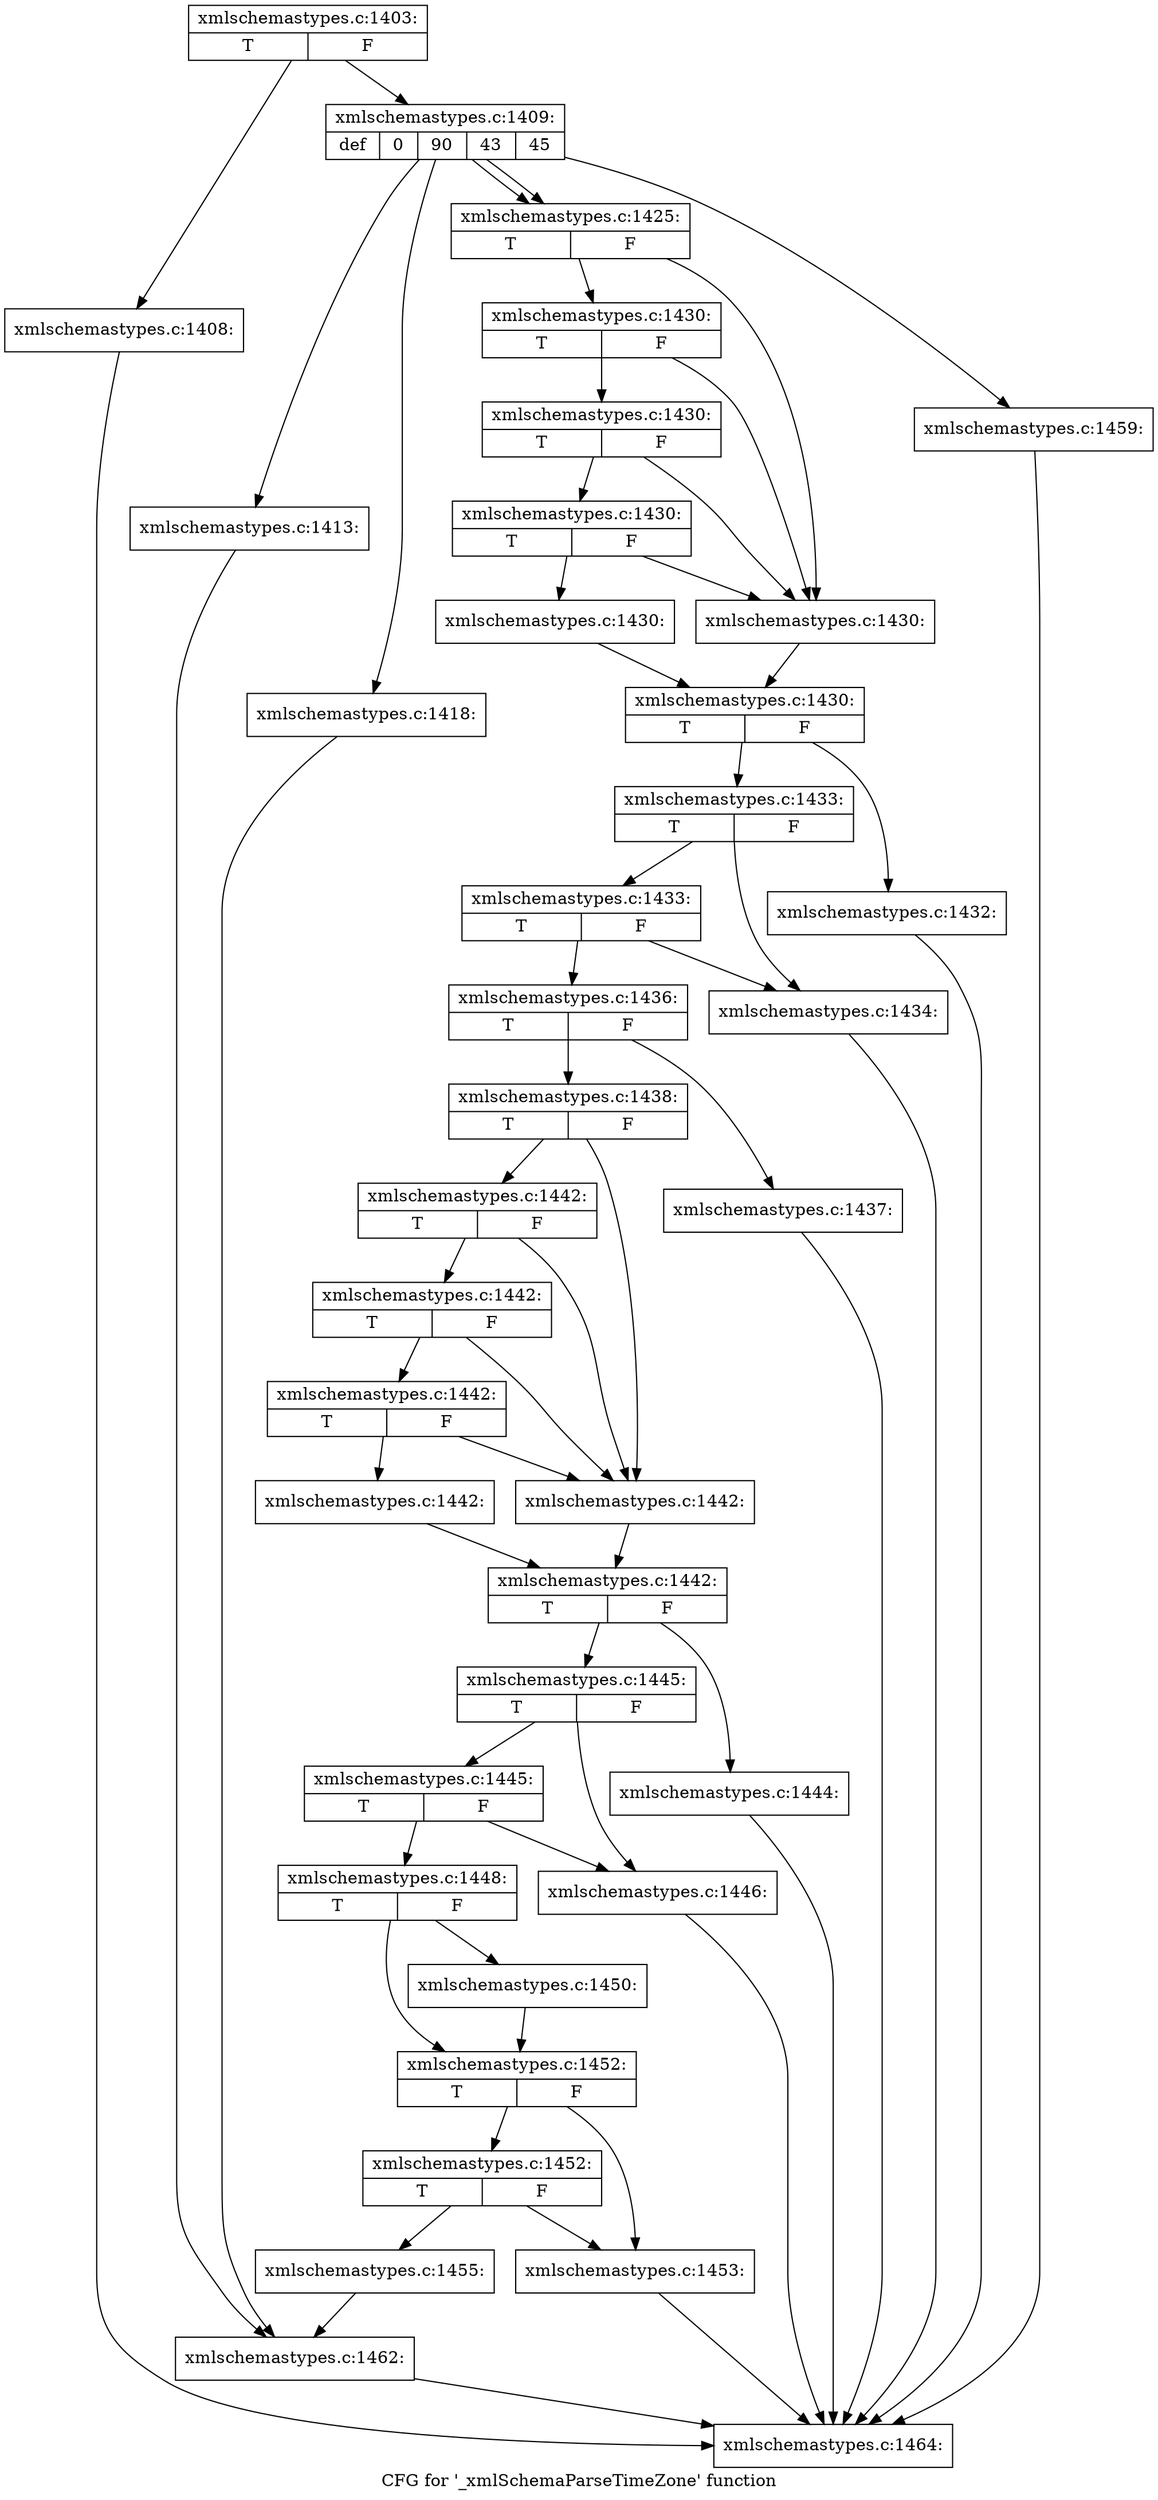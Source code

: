 digraph "CFG for '_xmlSchemaParseTimeZone' function" {
	label="CFG for '_xmlSchemaParseTimeZone' function";

	Node0x58def00 [shape=record,label="{xmlschemastypes.c:1403:|{<s0>T|<s1>F}}"];
	Node0x58def00 -> Node0x58dfef0;
	Node0x58def00 -> Node0x58dff40;
	Node0x58dfef0 [shape=record,label="{xmlschemastypes.c:1408:}"];
	Node0x58dfef0 -> Node0x58db850;
	Node0x58dff40 [shape=record,label="{xmlschemastypes.c:1409:|{<s0>def|<s1>0|<s2>90|<s3>43|<s4>45}}"];
	Node0x58dff40 -> Node0x58e0770;
	Node0x58dff40 -> Node0x58e0a70;
	Node0x58dff40 -> Node0x58e1210;
	Node0x58dff40 -> Node0x58e1b80;
	Node0x58dff40 -> Node0x58e1b80;
	Node0x58e0a70 [shape=record,label="{xmlschemastypes.c:1413:}"];
	Node0x58e0a70 -> Node0x58e05a0;
	Node0x58e1210 [shape=record,label="{xmlschemastypes.c:1418:}"];
	Node0x58e1210 -> Node0x58e05a0;
	Node0x58e1b80 [shape=record,label="{xmlschemastypes.c:1425:|{<s0>T|<s1>F}}"];
	Node0x58e1b80 -> Node0x58e2920;
	Node0x58e1b80 -> Node0x58e2ae0;
	Node0x58e2ae0 [shape=record,label="{xmlschemastypes.c:1430:|{<s0>T|<s1>F}}"];
	Node0x58e2ae0 -> Node0x58e2920;
	Node0x58e2ae0 -> Node0x58e2a90;
	Node0x58e2a90 [shape=record,label="{xmlschemastypes.c:1430:|{<s0>T|<s1>F}}"];
	Node0x58e2a90 -> Node0x58e2920;
	Node0x58e2a90 -> Node0x58e2a10;
	Node0x58e2a10 [shape=record,label="{xmlschemastypes.c:1430:|{<s0>T|<s1>F}}"];
	Node0x58e2a10 -> Node0x58e2920;
	Node0x58e2a10 -> Node0x58e29c0;
	Node0x58e2920 [shape=record,label="{xmlschemastypes.c:1430:}"];
	Node0x58e2920 -> Node0x58e2970;
	Node0x58e29c0 [shape=record,label="{xmlschemastypes.c:1430:}"];
	Node0x58e29c0 -> Node0x58e2970;
	Node0x58e2970 [shape=record,label="{xmlschemastypes.c:1430:|{<s0>T|<s1>F}}"];
	Node0x58e2970 -> Node0x58e3f60;
	Node0x58e2970 -> Node0x58e3fb0;
	Node0x58e3f60 [shape=record,label="{xmlschemastypes.c:1432:}"];
	Node0x58e3f60 -> Node0x58db850;
	Node0x58e3fb0 [shape=record,label="{xmlschemastypes.c:1433:|{<s0>T|<s1>F}}"];
	Node0x58e3fb0 -> Node0x58e4510;
	Node0x58e3fb0 -> Node0x58e4470;
	Node0x58e4510 [shape=record,label="{xmlschemastypes.c:1433:|{<s0>T|<s1>F}}"];
	Node0x58e4510 -> Node0x58e44c0;
	Node0x58e4510 -> Node0x58e4470;
	Node0x58e4470 [shape=record,label="{xmlschemastypes.c:1434:}"];
	Node0x58e4470 -> Node0x58db850;
	Node0x58e44c0 [shape=record,label="{xmlschemastypes.c:1436:|{<s0>T|<s1>F}}"];
	Node0x58e44c0 -> Node0x58e4a80;
	Node0x58e44c0 -> Node0x58e4ad0;
	Node0x58e4a80 [shape=record,label="{xmlschemastypes.c:1437:}"];
	Node0x58e4a80 -> Node0x58db850;
	Node0x58e4ad0 [shape=record,label="{xmlschemastypes.c:1438:|{<s0>T|<s1>F}}"];
	Node0x58e4ad0 -> Node0x58e5960;
	Node0x58e4ad0 -> Node0x58e5b20;
	Node0x58e5b20 [shape=record,label="{xmlschemastypes.c:1442:|{<s0>T|<s1>F}}"];
	Node0x58e5b20 -> Node0x58e5960;
	Node0x58e5b20 -> Node0x58e5ad0;
	Node0x58e5ad0 [shape=record,label="{xmlschemastypes.c:1442:|{<s0>T|<s1>F}}"];
	Node0x58e5ad0 -> Node0x58e5960;
	Node0x58e5ad0 -> Node0x58e5a50;
	Node0x58e5a50 [shape=record,label="{xmlschemastypes.c:1442:|{<s0>T|<s1>F}}"];
	Node0x58e5a50 -> Node0x58e5960;
	Node0x58e5a50 -> Node0x58e5a00;
	Node0x58e5960 [shape=record,label="{xmlschemastypes.c:1442:}"];
	Node0x58e5960 -> Node0x58e59b0;
	Node0x58e5a00 [shape=record,label="{xmlschemastypes.c:1442:}"];
	Node0x58e5a00 -> Node0x58e59b0;
	Node0x58e59b0 [shape=record,label="{xmlschemastypes.c:1442:|{<s0>T|<s1>F}}"];
	Node0x58e59b0 -> Node0x58e6fa0;
	Node0x58e59b0 -> Node0x58e6ff0;
	Node0x58e6fa0 [shape=record,label="{xmlschemastypes.c:1444:}"];
	Node0x58e6fa0 -> Node0x58db850;
	Node0x58e6ff0 [shape=record,label="{xmlschemastypes.c:1445:|{<s0>T|<s1>F}}"];
	Node0x58e6ff0 -> Node0x58e7550;
	Node0x58e6ff0 -> Node0x58e74b0;
	Node0x58e7550 [shape=record,label="{xmlschemastypes.c:1445:|{<s0>T|<s1>F}}"];
	Node0x58e7550 -> Node0x58e7500;
	Node0x58e7550 -> Node0x58e74b0;
	Node0x58e74b0 [shape=record,label="{xmlschemastypes.c:1446:}"];
	Node0x58e74b0 -> Node0x58db850;
	Node0x58e7500 [shape=record,label="{xmlschemastypes.c:1448:|{<s0>T|<s1>F}}"];
	Node0x58e7500 -> Node0x58e83c0;
	Node0x58e7500 -> Node0x58e8410;
	Node0x58e83c0 [shape=record,label="{xmlschemastypes.c:1450:}"];
	Node0x58e83c0 -> Node0x58e8410;
	Node0x58e8410 [shape=record,label="{xmlschemastypes.c:1452:|{<s0>T|<s1>F}}"];
	Node0x58e8410 -> Node0x58e91a0;
	Node0x58e8410 -> Node0x58e9100;
	Node0x58e91a0 [shape=record,label="{xmlschemastypes.c:1452:|{<s0>T|<s1>F}}"];
	Node0x58e91a0 -> Node0x58e9150;
	Node0x58e91a0 -> Node0x58e9100;
	Node0x58e9100 [shape=record,label="{xmlschemastypes.c:1453:}"];
	Node0x58e9100 -> Node0x58db850;
	Node0x58e9150 [shape=record,label="{xmlschemastypes.c:1455:}"];
	Node0x58e9150 -> Node0x58e05a0;
	Node0x58e0770 [shape=record,label="{xmlschemastypes.c:1459:}"];
	Node0x58e0770 -> Node0x58db850;
	Node0x58e05a0 [shape=record,label="{xmlschemastypes.c:1462:}"];
	Node0x58e05a0 -> Node0x58db850;
	Node0x58db850 [shape=record,label="{xmlschemastypes.c:1464:}"];
}
